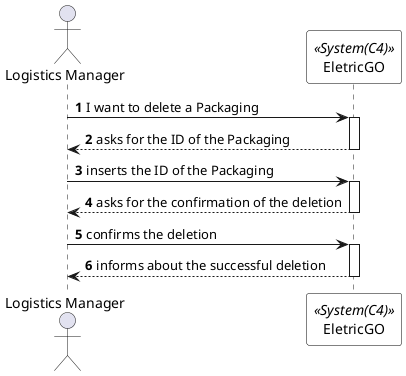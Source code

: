 @startuml deletePackagingSSD
autonumber

skinparam sequence {
ParticipantBorderColor black
ParticipantBackgroundColor white
}

actor "Logistics Manager" as admin
participant EletricGO as system <<System(C4)>>


admin -> system: I want to delete a Packaging
activate system

system --> admin: asks for the ID of the Packaging
deactivate system

admin -> system: inserts the ID of the Packaging
activate system

system --> admin: asks for the confirmation of the deletion
deactivate system

admin -> system: confirms the deletion
activate system

system --> admin: informs about the successful deletion


deactivate system
deactivate admin

@enduml